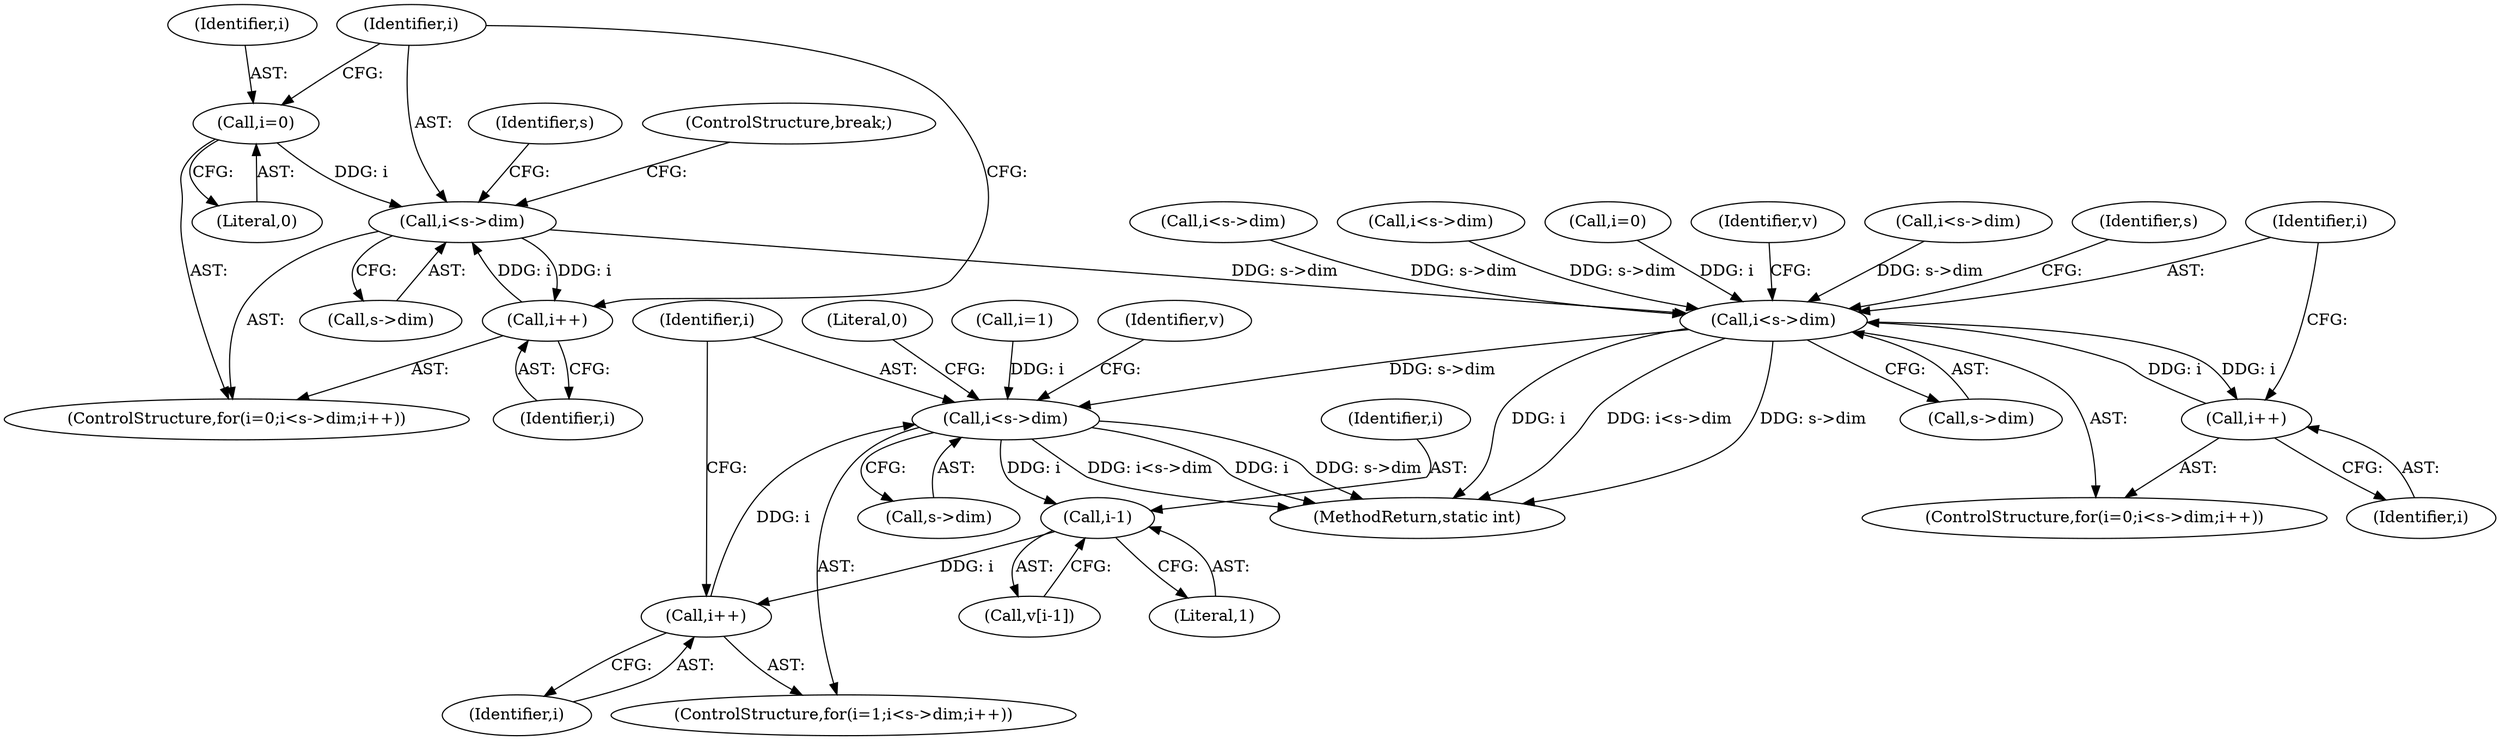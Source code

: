 digraph "0_Android_eeb4e45d5683f88488c083ecf142dc89bc3f0b47_1@pointer" {
"1000183" [label="(Call,i<s->dim)"];
"1000188" [label="(Call,i++)"];
"1000183" [label="(Call,i<s->dim)"];
"1000180" [label="(Call,i=0)"];
"1000362" [label="(Call,i<s->dim)"];
"1000367" [label="(Call,i++)"];
"1000390" [label="(Call,i<s->dim)"];
"1000403" [label="(Call,i-1)"];
"1000395" [label="(Call,i++)"];
"1000189" [label="(Identifier,i)"];
"1000184" [label="(Identifier,i)"];
"1000391" [label="(Identifier,i)"];
"1000395" [label="(Call,i++)"];
"1000279" [label="(Call,i<s->dim)"];
"1000368" [label="(Identifier,i)"];
"1000401" [label="(Call,v[i-1])"];
"1000359" [label="(Call,i=0)"];
"1000182" [label="(Literal,0)"];
"1000179" [label="(ControlStructure,for(i=0;i<s->dim;i++))"];
"1000392" [label="(Call,s->dim)"];
"1000405" [label="(Literal,1)"];
"1000371" [label="(Identifier,v)"];
"1000180" [label="(Call,i=0)"];
"1000194" [label="(Identifier,s)"];
"1000362" [label="(Call,i<s->dim)"];
"1000363" [label="(Identifier,i)"];
"1000396" [label="(Identifier,i)"];
"1000407" [label="(Literal,0)"];
"1000387" [label="(Call,i=1)"];
"1000408" [label="(MethodReturn,static int)"];
"1000257" [label="(Call,i<s->dim)"];
"1000390" [label="(Call,i<s->dim)"];
"1000367" [label="(Call,i++)"];
"1000183" [label="(Call,i<s->dim)"];
"1000358" [label="(ControlStructure,for(i=0;i<s->dim;i++))"];
"1000185" [label="(Call,s->dim)"];
"1000364" [label="(Call,s->dim)"];
"1000181" [label="(Identifier,i)"];
"1000403" [label="(Call,i-1)"];
"1000404" [label="(Identifier,i)"];
"1000384" [label="(Identifier,s)"];
"1000386" [label="(ControlStructure,for(i=1;i<s->dim;i++))"];
"1000146" [label="(Call,i<s->dim)"];
"1000399" [label="(Identifier,v)"];
"1000229" [label="(ControlStructure,break;)"];
"1000188" [label="(Call,i++)"];
"1000183" -> "1000179"  [label="AST: "];
"1000183" -> "1000185"  [label="CFG: "];
"1000184" -> "1000183"  [label="AST: "];
"1000185" -> "1000183"  [label="AST: "];
"1000194" -> "1000183"  [label="CFG: "];
"1000229" -> "1000183"  [label="CFG: "];
"1000188" -> "1000183"  [label="DDG: i"];
"1000180" -> "1000183"  [label="DDG: i"];
"1000183" -> "1000188"  [label="DDG: i"];
"1000183" -> "1000362"  [label="DDG: s->dim"];
"1000188" -> "1000179"  [label="AST: "];
"1000188" -> "1000189"  [label="CFG: "];
"1000189" -> "1000188"  [label="AST: "];
"1000184" -> "1000188"  [label="CFG: "];
"1000180" -> "1000179"  [label="AST: "];
"1000180" -> "1000182"  [label="CFG: "];
"1000181" -> "1000180"  [label="AST: "];
"1000182" -> "1000180"  [label="AST: "];
"1000184" -> "1000180"  [label="CFG: "];
"1000362" -> "1000358"  [label="AST: "];
"1000362" -> "1000364"  [label="CFG: "];
"1000363" -> "1000362"  [label="AST: "];
"1000364" -> "1000362"  [label="AST: "];
"1000371" -> "1000362"  [label="CFG: "];
"1000384" -> "1000362"  [label="CFG: "];
"1000362" -> "1000408"  [label="DDG: s->dim"];
"1000362" -> "1000408"  [label="DDG: i<s->dim"];
"1000362" -> "1000408"  [label="DDG: i"];
"1000367" -> "1000362"  [label="DDG: i"];
"1000359" -> "1000362"  [label="DDG: i"];
"1000257" -> "1000362"  [label="DDG: s->dim"];
"1000146" -> "1000362"  [label="DDG: s->dim"];
"1000279" -> "1000362"  [label="DDG: s->dim"];
"1000362" -> "1000367"  [label="DDG: i"];
"1000362" -> "1000390"  [label="DDG: s->dim"];
"1000367" -> "1000358"  [label="AST: "];
"1000367" -> "1000368"  [label="CFG: "];
"1000368" -> "1000367"  [label="AST: "];
"1000363" -> "1000367"  [label="CFG: "];
"1000390" -> "1000386"  [label="AST: "];
"1000390" -> "1000392"  [label="CFG: "];
"1000391" -> "1000390"  [label="AST: "];
"1000392" -> "1000390"  [label="AST: "];
"1000399" -> "1000390"  [label="CFG: "];
"1000407" -> "1000390"  [label="CFG: "];
"1000390" -> "1000408"  [label="DDG: s->dim"];
"1000390" -> "1000408"  [label="DDG: i<s->dim"];
"1000390" -> "1000408"  [label="DDG: i"];
"1000395" -> "1000390"  [label="DDG: i"];
"1000387" -> "1000390"  [label="DDG: i"];
"1000390" -> "1000403"  [label="DDG: i"];
"1000403" -> "1000401"  [label="AST: "];
"1000403" -> "1000405"  [label="CFG: "];
"1000404" -> "1000403"  [label="AST: "];
"1000405" -> "1000403"  [label="AST: "];
"1000401" -> "1000403"  [label="CFG: "];
"1000403" -> "1000395"  [label="DDG: i"];
"1000395" -> "1000386"  [label="AST: "];
"1000395" -> "1000396"  [label="CFG: "];
"1000396" -> "1000395"  [label="AST: "];
"1000391" -> "1000395"  [label="CFG: "];
}
